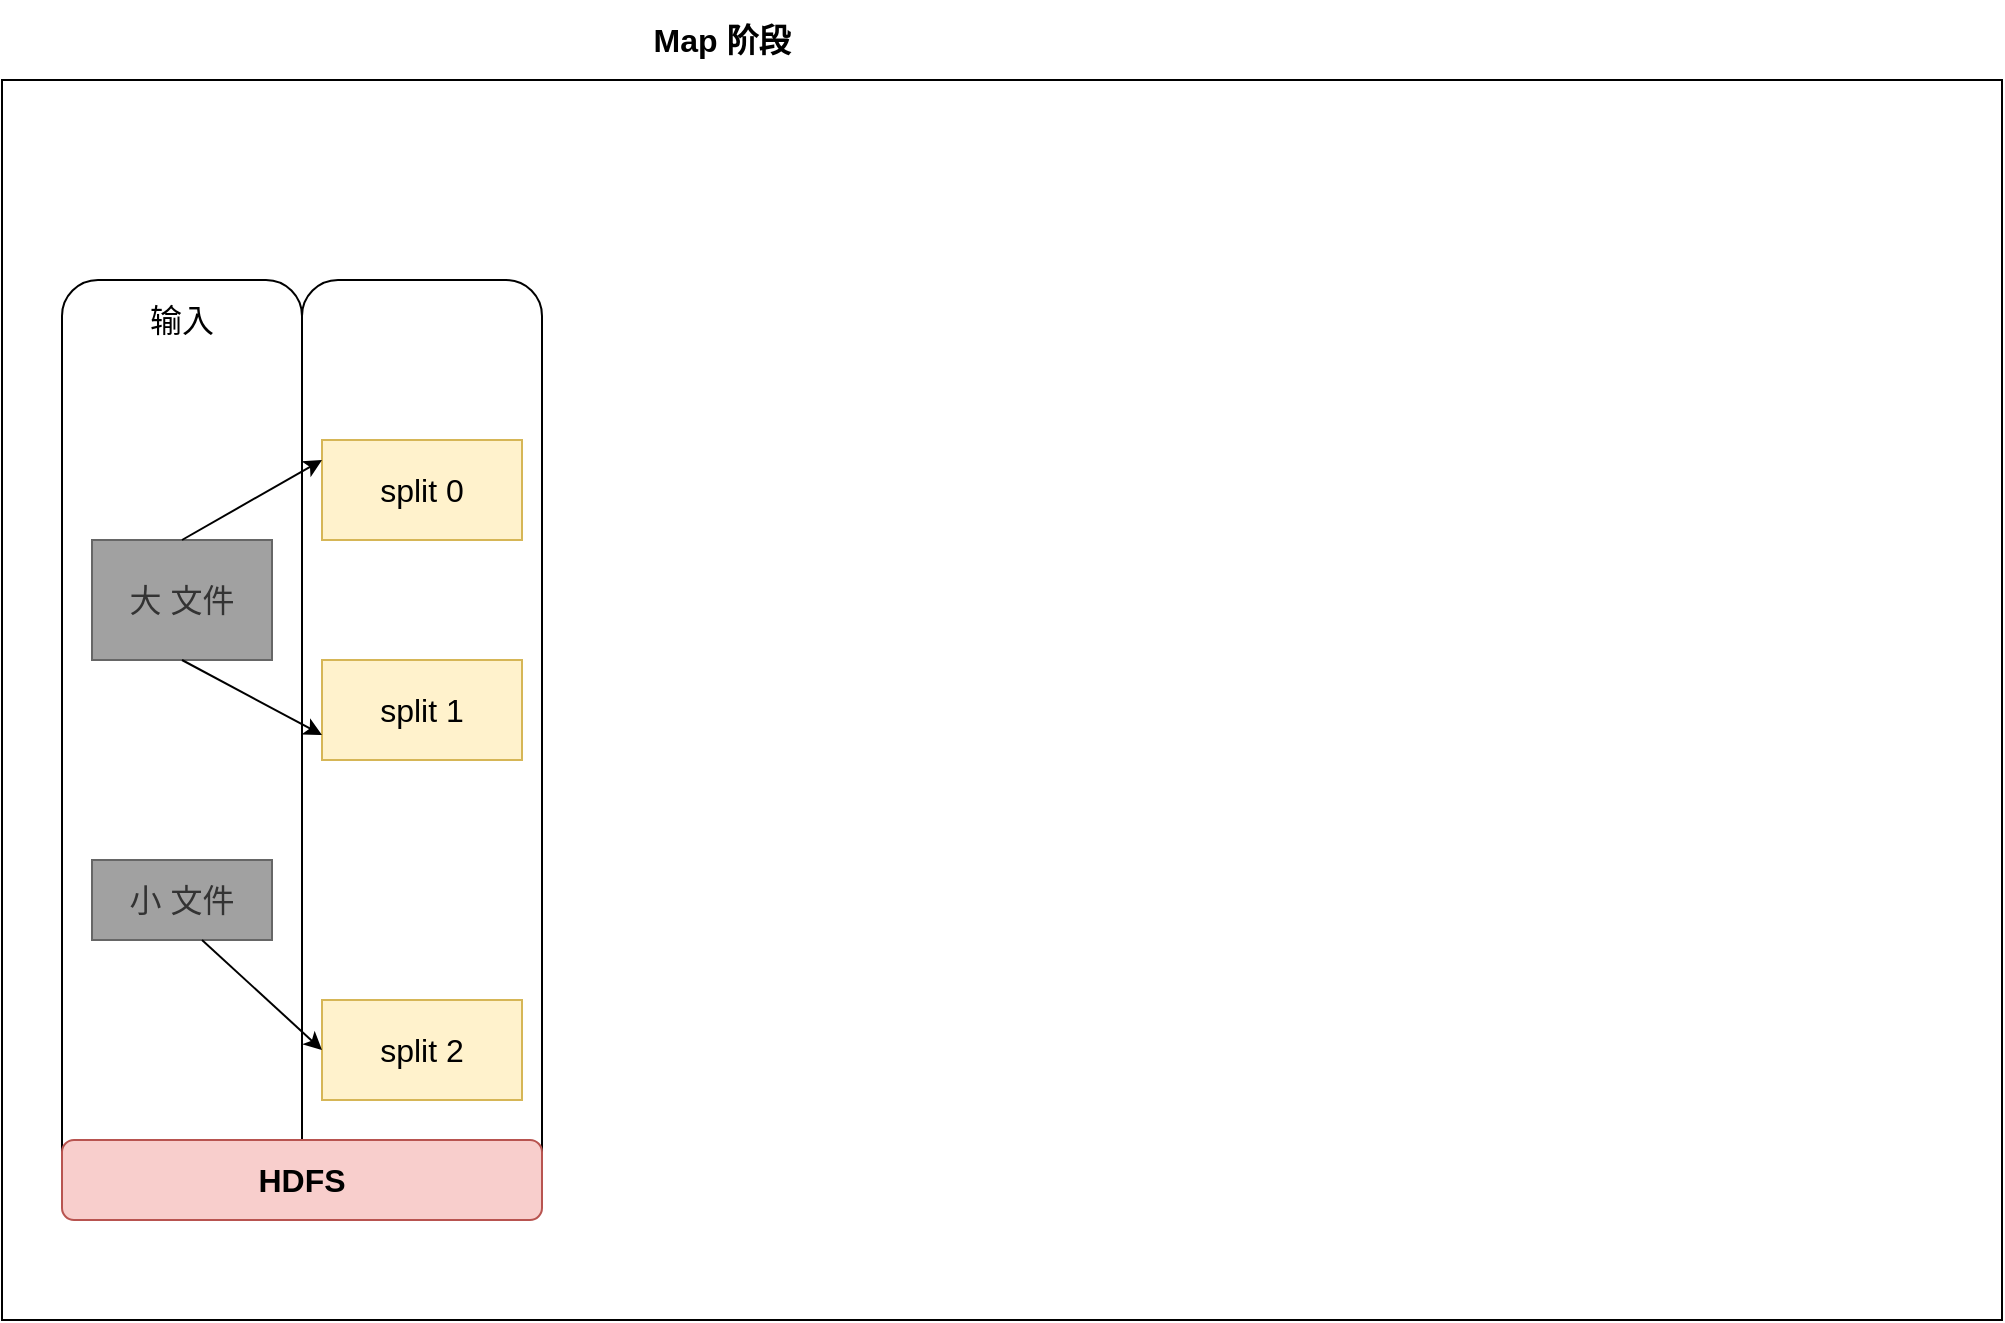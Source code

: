 <mxfile version="13.5.9" type="github"><diagram id="soaLO18ewO4P7TmvgLpl" name="第 1 页"><mxGraphModel dx="1760" dy="1625" grid="1" gridSize="10" guides="1" tooltips="1" connect="1" arrows="1" fold="1" page="0" pageScale="1" pageWidth="850" pageHeight="1100" background="none" math="0" shadow="0"><root><mxCell id="0"/><mxCell id="1" parent="0"/><mxCell id="UFGPYld1FJ---fXv9Qsl-2" value="" style="rounded=0;whiteSpace=wrap;html=1;" vertex="1" parent="1"><mxGeometry x="-200" y="-690" width="1000" height="620" as="geometry"/></mxCell><mxCell id="UFGPYld1FJ---fXv9Qsl-3" value="Map 阶段" style="text;html=1;strokeColor=none;fillColor=none;align=center;verticalAlign=middle;whiteSpace=wrap;rounded=0;fontSize=16;fontStyle=1" vertex="1" parent="1"><mxGeometry x="110" y="-730" width="100" height="40" as="geometry"/></mxCell><mxCell id="UFGPYld1FJ---fXv9Qsl-4" value="" style="rounded=1;whiteSpace=wrap;html=1;fontSize=16;" vertex="1" parent="1"><mxGeometry x="-170" y="-590" width="120" height="470" as="geometry"/></mxCell><mxCell id="UFGPYld1FJ---fXv9Qsl-5" value="输入" style="text;html=1;strokeColor=none;fillColor=none;align=center;verticalAlign=middle;whiteSpace=wrap;rounded=0;fontSize=16;" vertex="1" parent="1"><mxGeometry x="-130" y="-580" width="40" height="20" as="geometry"/></mxCell><mxCell id="UFGPYld1FJ---fXv9Qsl-6" value="大 文件" style="rounded=0;whiteSpace=wrap;html=1;fontSize=16;strokeColor=#666666;fontColor=#333333;fillColor=#A1A1A1;" vertex="1" parent="1"><mxGeometry x="-155" y="-460" width="90" height="60" as="geometry"/></mxCell><mxCell id="UFGPYld1FJ---fXv9Qsl-7" value="小 文件" style="rounded=0;whiteSpace=wrap;html=1;fontSize=16;strokeColor=#666666;fontColor=#333333;fillColor=#A1A1A1;" vertex="1" parent="1"><mxGeometry x="-155" y="-300" width="90" height="40" as="geometry"/></mxCell><mxCell id="UFGPYld1FJ---fXv9Qsl-9" value="" style="rounded=1;whiteSpace=wrap;html=1;fontSize=16;" vertex="1" parent="1"><mxGeometry x="-50" y="-590" width="120" height="470" as="geometry"/></mxCell><mxCell id="UFGPYld1FJ---fXv9Qsl-10" value="split 0" style="rounded=0;whiteSpace=wrap;html=1;fillColor=#fff2cc;fontSize=16;strokeColor=#d6b656;" vertex="1" parent="1"><mxGeometry x="-40" y="-510" width="100" height="50" as="geometry"/></mxCell><mxCell id="UFGPYld1FJ---fXv9Qsl-12" value="split 1" style="rounded=0;whiteSpace=wrap;html=1;fillColor=#fff2cc;fontSize=16;strokeColor=#d6b656;" vertex="1" parent="1"><mxGeometry x="-40" y="-400" width="100" height="50" as="geometry"/></mxCell><mxCell id="UFGPYld1FJ---fXv9Qsl-13" value="split 2" style="rounded=0;whiteSpace=wrap;html=1;fillColor=#fff2cc;fontSize=16;strokeColor=#d6b656;" vertex="1" parent="1"><mxGeometry x="-40" y="-230" width="100" height="50" as="geometry"/></mxCell><mxCell id="UFGPYld1FJ---fXv9Qsl-14" value="HDFS" style="rounded=1;whiteSpace=wrap;html=1;fontSize=16;fontStyle=1;fillColor=#f8cecc;strokeColor=#b85450;" vertex="1" parent="1"><mxGeometry x="-170" y="-160" width="240" height="40" as="geometry"/></mxCell><mxCell id="UFGPYld1FJ---fXv9Qsl-16" value="" style="endArrow=classic;html=1;fontSize=16;exitX=0.5;exitY=0;exitDx=0;exitDy=0;" edge="1" parent="1" source="UFGPYld1FJ---fXv9Qsl-6"><mxGeometry width="50" height="50" relative="1" as="geometry"><mxPoint x="-90" y="-450" as="sourcePoint"/><mxPoint x="-40" y="-500" as="targetPoint"/></mxGeometry></mxCell><mxCell id="UFGPYld1FJ---fXv9Qsl-17" value="" style="endArrow=classic;html=1;fontSize=16;exitX=0.5;exitY=1;exitDx=0;exitDy=0;entryX=0;entryY=0.75;entryDx=0;entryDy=0;" edge="1" parent="1" source="UFGPYld1FJ---fXv9Qsl-6" target="UFGPYld1FJ---fXv9Qsl-12"><mxGeometry width="50" height="50" relative="1" as="geometry"><mxPoint x="-100" y="-450" as="sourcePoint"/><mxPoint x="-30" y="-490" as="targetPoint"/></mxGeometry></mxCell><mxCell id="UFGPYld1FJ---fXv9Qsl-18" value="" style="endArrow=classic;html=1;fontSize=16;exitX=0.5;exitY=0;exitDx=0;exitDy=0;entryX=0;entryY=0.5;entryDx=0;entryDy=0;" edge="1" parent="1" target="UFGPYld1FJ---fXv9Qsl-13"><mxGeometry width="50" height="50" relative="1" as="geometry"><mxPoint x="-100" y="-260" as="sourcePoint"/><mxPoint x="-30" y="-300" as="targetPoint"/></mxGeometry></mxCell></root></mxGraphModel></diagram></mxfile>